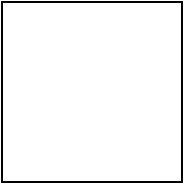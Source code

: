 <mxfile version="15.3.3" type="github">
  <diagram id="25LmZGdNUJQMmkM9VUiB" name="Page-1">
    <mxGraphModel dx="1465" dy="841" grid="1" gridSize="10" guides="1" tooltips="1" connect="1" arrows="1" fold="1" page="1" pageScale="1" pageWidth="827" pageHeight="1169" math="0" shadow="0">
      <root>
        <mxCell id="0" />
        <mxCell id="1" parent="0" />
        <mxCell id="ag_tDE5LjHlgjBLYdVUj-1" value="" style="whiteSpace=wrap;html=1;aspect=fixed;hachureGap=4;pointerEvents=0;" vertex="1" parent="1">
          <mxGeometry x="120" y="220" width="90" height="90" as="geometry" />
        </mxCell>
      </root>
    </mxGraphModel>
  </diagram>
</mxfile>
